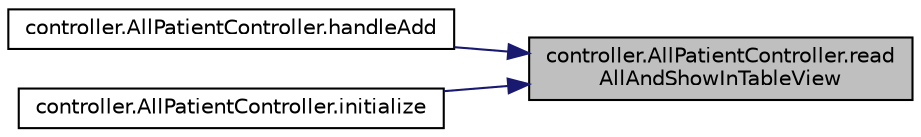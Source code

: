 digraph "controller.AllPatientController.readAllAndShowInTableView"
{
 // LATEX_PDF_SIZE
  edge [fontname="Helvetica",fontsize="10",labelfontname="Helvetica",labelfontsize="10"];
  node [fontname="Helvetica",fontsize="10",shape=record];
  rankdir="RL";
  Node1 [label="controller.AllPatientController.read\lAllAndShowInTableView",height=0.2,width=0.4,color="black", fillcolor="grey75", style="filled", fontcolor="black",tooltip=" "];
  Node1 -> Node2 [dir="back",color="midnightblue",fontsize="10",style="solid",fontname="Helvetica"];
  Node2 [label="controller.AllPatientController.handleAdd",height=0.2,width=0.4,color="black", fillcolor="white", style="filled",URL="$classcontroller_1_1_all_patient_controller.html#a788ab9d8748e03242ccf070c4ae2b99c",tooltip=" "];
  Node1 -> Node3 [dir="back",color="midnightblue",fontsize="10",style="solid",fontname="Helvetica"];
  Node3 [label="controller.AllPatientController.initialize",height=0.2,width=0.4,color="black", fillcolor="white", style="filled",URL="$classcontroller_1_1_all_patient_controller.html#a674a447e8e56d6f16ab32345917c57af",tooltip=" "];
}
